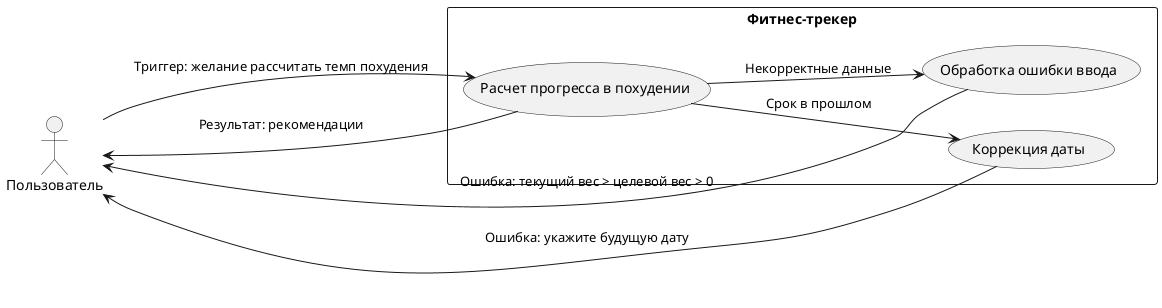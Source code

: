 @startuml UC1_WeightProgressCalculation

left to right direction
skinparam monochrome true

actor "Пользователь" as User

rectangle "Фитнес-трекер" {
  (Расчет прогресса в похудении) as UC1
  (Обработка ошибки ввода) as A1
  (Коррекция даты) as A2

  UC1 --> A1 : Некорректные данные
  UC1 --> A2 : Срок в прошлом
}

User --> UC1 : Триггер: желание рассчитать темп похудения
User <-- UC1 : Результат: рекомендации
User <-- A1 : "Ошибка: текущий вес > целевой вес > 0"
User <-- A2 : "Ошибка: укажите будущую дату"


@enduml